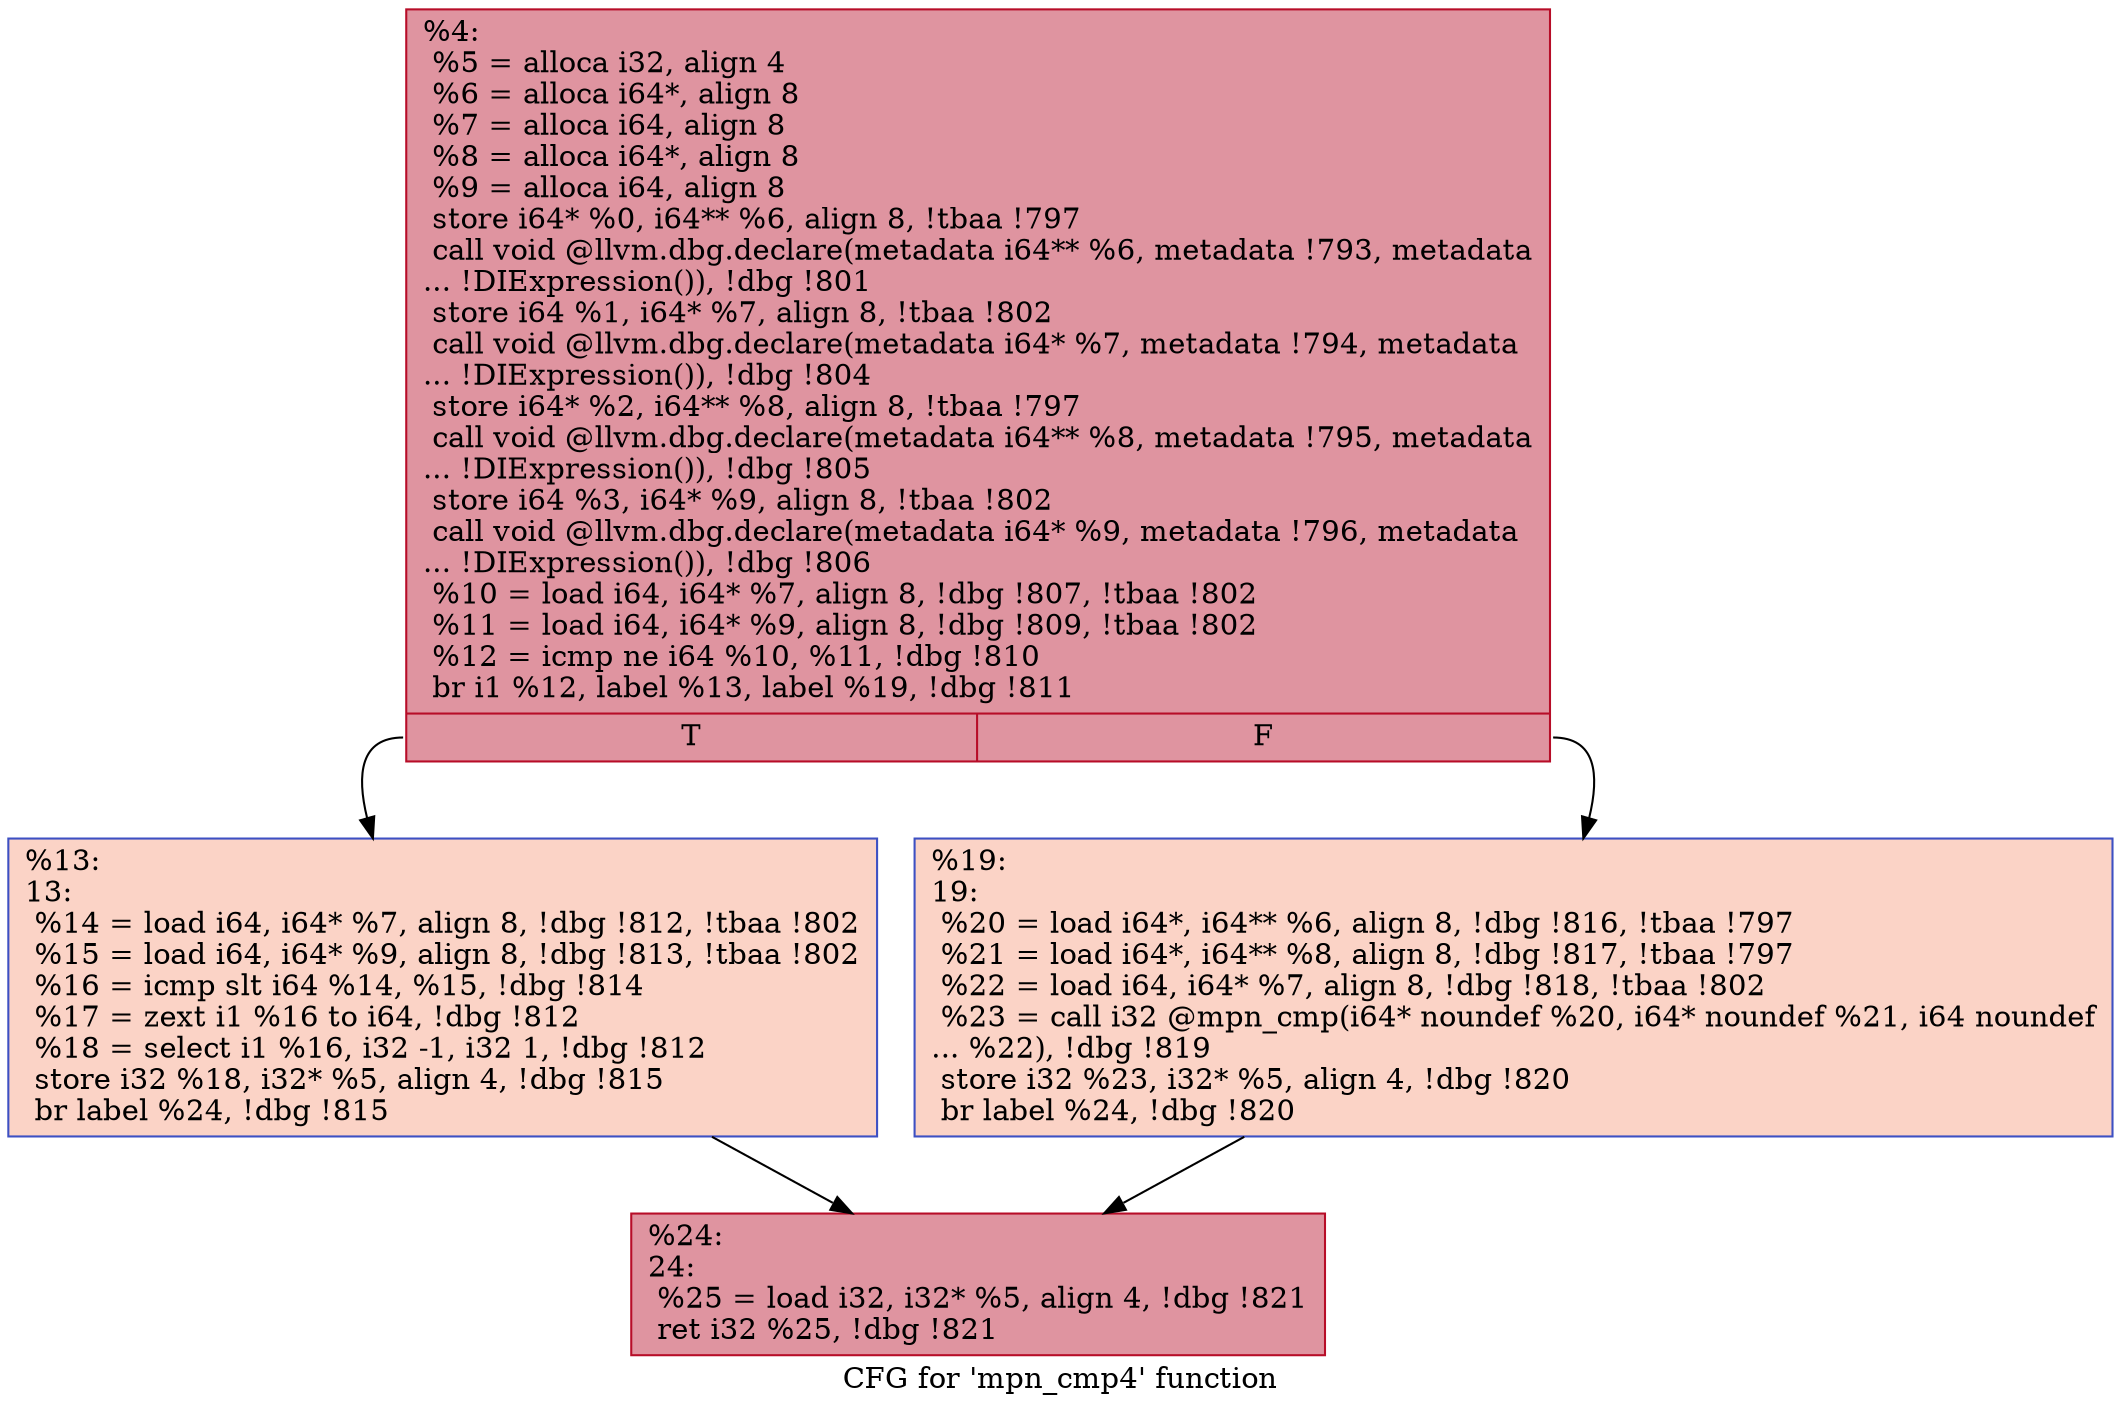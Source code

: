 digraph "CFG for 'mpn_cmp4' function" {
	label="CFG for 'mpn_cmp4' function";

	Node0x2687360 [shape=record,color="#b70d28ff", style=filled, fillcolor="#b70d2870",label="{%4:\l  %5 = alloca i32, align 4\l  %6 = alloca i64*, align 8\l  %7 = alloca i64, align 8\l  %8 = alloca i64*, align 8\l  %9 = alloca i64, align 8\l  store i64* %0, i64** %6, align 8, !tbaa !797\l  call void @llvm.dbg.declare(metadata i64** %6, metadata !793, metadata\l... !DIExpression()), !dbg !801\l  store i64 %1, i64* %7, align 8, !tbaa !802\l  call void @llvm.dbg.declare(metadata i64* %7, metadata !794, metadata\l... !DIExpression()), !dbg !804\l  store i64* %2, i64** %8, align 8, !tbaa !797\l  call void @llvm.dbg.declare(metadata i64** %8, metadata !795, metadata\l... !DIExpression()), !dbg !805\l  store i64 %3, i64* %9, align 8, !tbaa !802\l  call void @llvm.dbg.declare(metadata i64* %9, metadata !796, metadata\l... !DIExpression()), !dbg !806\l  %10 = load i64, i64* %7, align 8, !dbg !807, !tbaa !802\l  %11 = load i64, i64* %9, align 8, !dbg !809, !tbaa !802\l  %12 = icmp ne i64 %10, %11, !dbg !810\l  br i1 %12, label %13, label %19, !dbg !811\l|{<s0>T|<s1>F}}"];
	Node0x2687360:s0 -> Node0x26873e0;
	Node0x2687360:s1 -> Node0x2687430;
	Node0x26873e0 [shape=record,color="#3d50c3ff", style=filled, fillcolor="#f59c7d70",label="{%13:\l13:                                               \l  %14 = load i64, i64* %7, align 8, !dbg !812, !tbaa !802\l  %15 = load i64, i64* %9, align 8, !dbg !813, !tbaa !802\l  %16 = icmp slt i64 %14, %15, !dbg !814\l  %17 = zext i1 %16 to i64, !dbg !812\l  %18 = select i1 %16, i32 -1, i32 1, !dbg !812\l  store i32 %18, i32* %5, align 4, !dbg !815\l  br label %24, !dbg !815\l}"];
	Node0x26873e0 -> Node0x2687480;
	Node0x2687430 [shape=record,color="#3d50c3ff", style=filled, fillcolor="#f59c7d70",label="{%19:\l19:                                               \l  %20 = load i64*, i64** %6, align 8, !dbg !816, !tbaa !797\l  %21 = load i64*, i64** %8, align 8, !dbg !817, !tbaa !797\l  %22 = load i64, i64* %7, align 8, !dbg !818, !tbaa !802\l  %23 = call i32 @mpn_cmp(i64* noundef %20, i64* noundef %21, i64 noundef\l... %22), !dbg !819\l  store i32 %23, i32* %5, align 4, !dbg !820\l  br label %24, !dbg !820\l}"];
	Node0x2687430 -> Node0x2687480;
	Node0x2687480 [shape=record,color="#b70d28ff", style=filled, fillcolor="#b70d2870",label="{%24:\l24:                                               \l  %25 = load i32, i32* %5, align 4, !dbg !821\l  ret i32 %25, !dbg !821\l}"];
}
